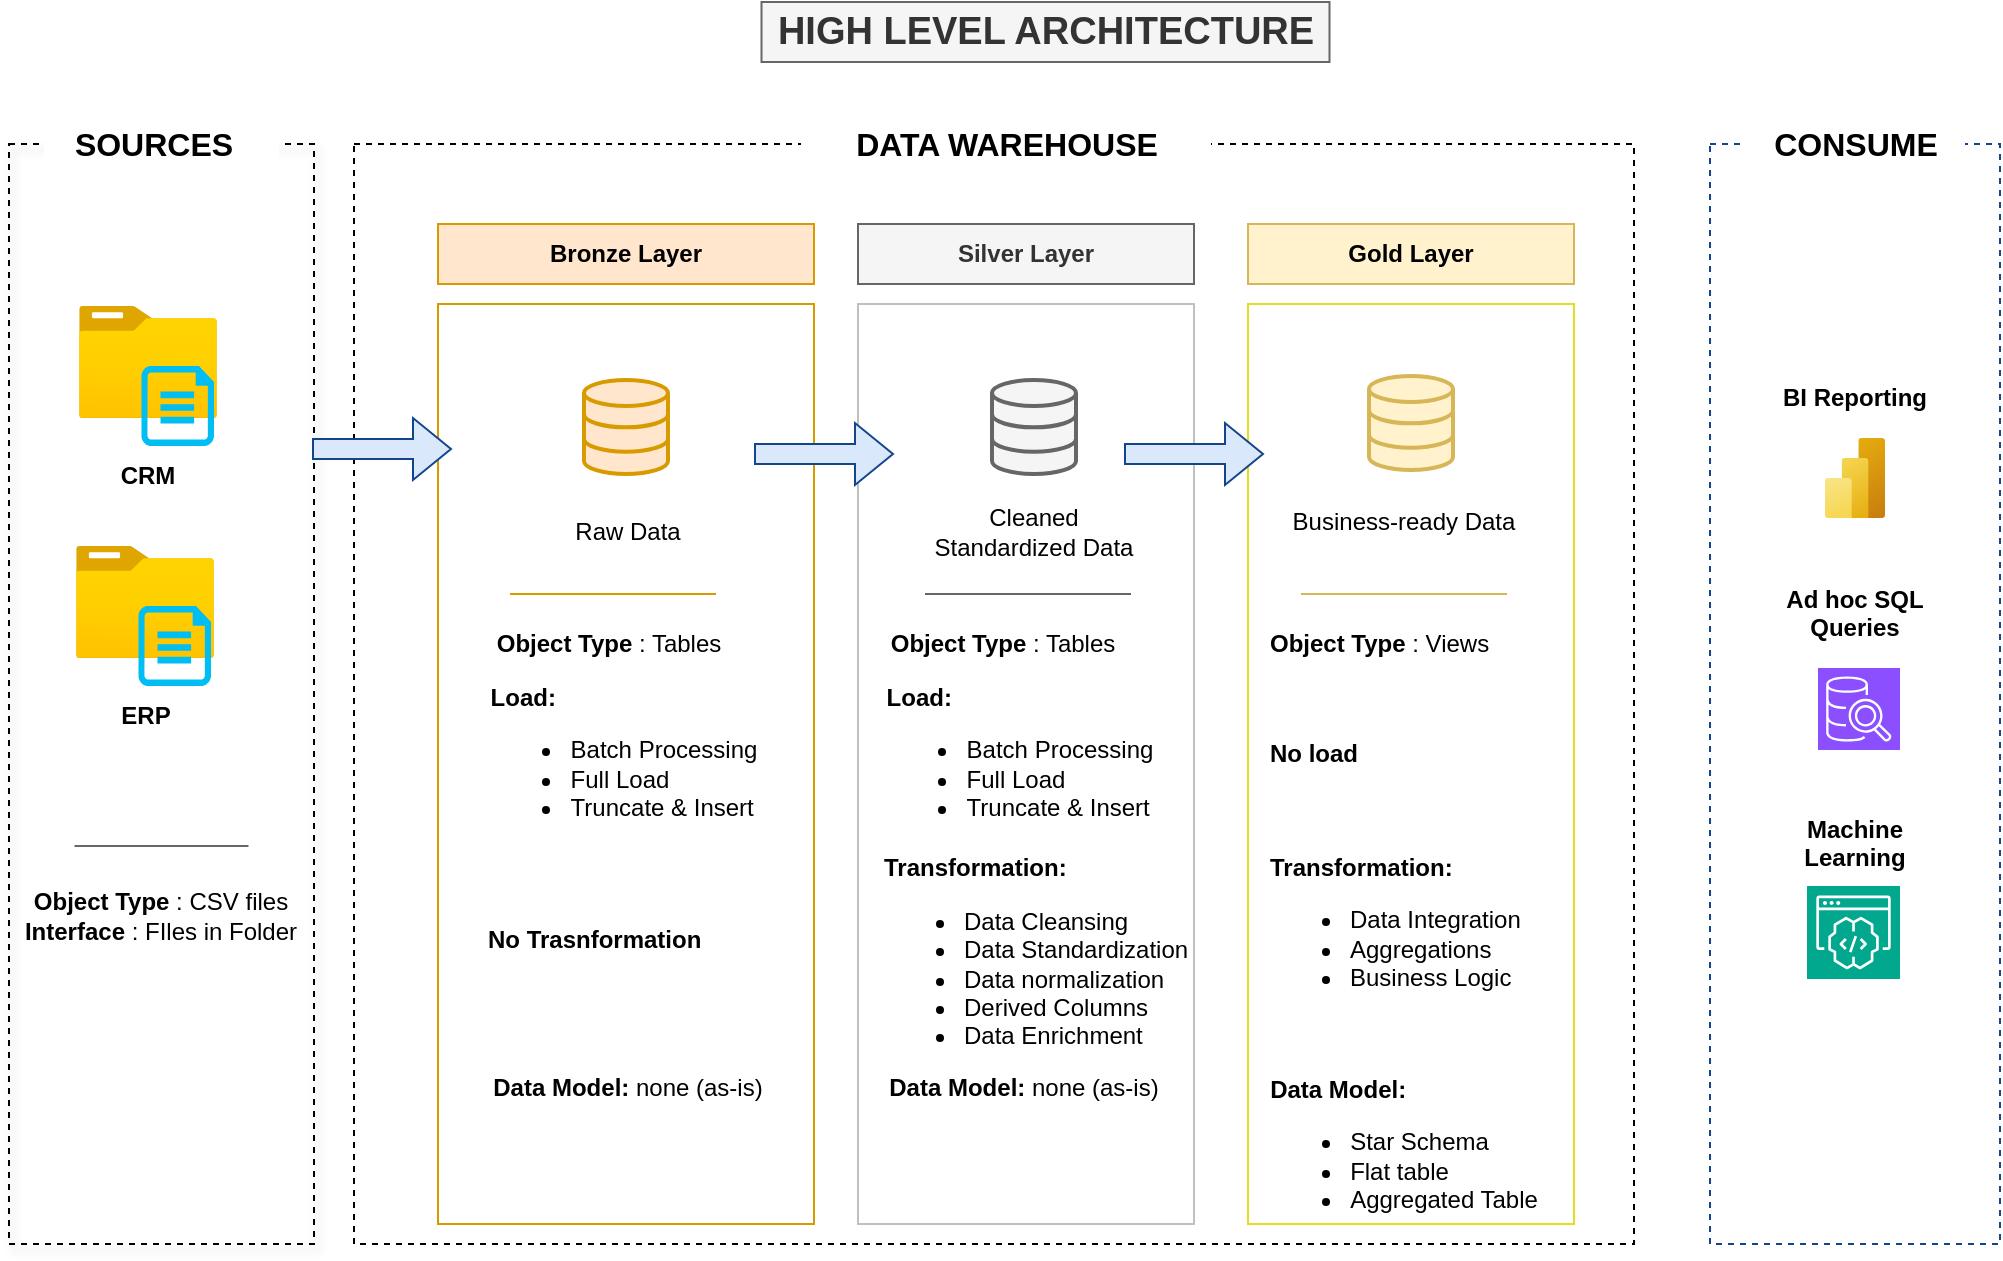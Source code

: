 <mxfile version="26.0.16">
  <diagram name="Pagina-1" id="roOoh9oYrR07lbzbnFVZ">
    <mxGraphModel dx="2046" dy="713" grid="0" gridSize="10" guides="1" tooltips="1" connect="1" arrows="1" fold="1" page="1" pageScale="1" pageWidth="827" pageHeight="1169" math="0" shadow="0">
      <root>
        <mxCell id="0" />
        <mxCell id="1" parent="0" />
        <mxCell id="YKLzdEYi-6vaBAHf7f2h-21" value="" style="rounded=0;whiteSpace=wrap;html=1;fillColor=none;dashed=1;shadow=1;" parent="1" vertex="1">
          <mxGeometry x="-155.5" y="100" width="152.5" height="550" as="geometry" />
        </mxCell>
        <mxCell id="YKLzdEYi-6vaBAHf7f2h-1" value="&lt;font style=&quot;font-size: 19px;&quot;&gt;&lt;b style=&quot;&quot;&gt;HIGH LEVEL ARCHITECTURE&lt;/b&gt;&lt;/font&gt;" style="text;html=1;align=center;verticalAlign=middle;whiteSpace=wrap;rounded=0;fillColor=#f5f5f5;fontColor=#333333;strokeColor=#666666;" parent="1" vertex="1">
          <mxGeometry x="220.75" y="29" width="284" height="30" as="geometry" />
        </mxCell>
        <mxCell id="YKLzdEYi-6vaBAHf7f2h-3" value="&lt;b&gt;&lt;font style=&quot;font-size: 16px;&quot;&gt;SOURCES&lt;/font&gt;&lt;/b&gt;" style="rounded=0;whiteSpace=wrap;html=1;strokeColor=none;" parent="1" vertex="1">
          <mxGeometry x="-130.5" y="80" width="110" height="40" as="geometry" />
        </mxCell>
        <mxCell id="YKLzdEYi-6vaBAHf7f2h-4" value="" style="rounded=0;whiteSpace=wrap;html=1;fillColor=none;dashed=1;" parent="1" vertex="1">
          <mxGeometry x="17" y="100" width="640" height="550" as="geometry" />
        </mxCell>
        <mxCell id="YKLzdEYi-6vaBAHf7f2h-5" value="&lt;b&gt;&lt;font style=&quot;font-size: 16px;&quot;&gt;DATA WAREHOUSE&lt;/font&gt;&lt;/b&gt;" style="rounded=0;whiteSpace=wrap;html=1;strokeColor=none;" parent="1" vertex="1">
          <mxGeometry x="240.5" y="80" width="205" height="40" as="geometry" />
        </mxCell>
        <mxCell id="YKLzdEYi-6vaBAHf7f2h-6" value="" style="rounded=0;whiteSpace=wrap;html=1;fillColor=none;dashed=1;strokeColor=light-dark(#13458b, #5c79a3);" parent="1" vertex="1">
          <mxGeometry x="695" y="100" width="145" height="550" as="geometry" />
        </mxCell>
        <mxCell id="YKLzdEYi-6vaBAHf7f2h-7" value="&lt;b&gt;&lt;font style=&quot;font-size: 16px;&quot;&gt;SOURCES&lt;/font&gt;&lt;/b&gt;" style="rounded=0;whiteSpace=wrap;html=1;strokeColor=none;shadow=0;" parent="1" vertex="1">
          <mxGeometry x="-138" y="80" width="110" height="40" as="geometry" />
        </mxCell>
        <mxCell id="YKLzdEYi-6vaBAHf7f2h-8" value="&lt;b&gt;&lt;font style=&quot;font-size: 16px;&quot;&gt;CONSUME&lt;/font&gt;&lt;/b&gt;" style="rounded=0;whiteSpace=wrap;html=1;strokeColor=none;" parent="1" vertex="1">
          <mxGeometry x="712.5" y="80" width="110" height="40" as="geometry" />
        </mxCell>
        <mxCell id="YKLzdEYi-6vaBAHf7f2h-9" value="&lt;b&gt;Bronze Layer&lt;/b&gt;" style="rounded=0;whiteSpace=wrap;html=1;fillColor=#ffe6cc;strokeColor=#d79b00;" parent="1" vertex="1">
          <mxGeometry x="59" y="140" width="188" height="30" as="geometry" />
        </mxCell>
        <mxCell id="YKLzdEYi-6vaBAHf7f2h-10" value="" style="rounded=0;whiteSpace=wrap;html=1;fillColor=none;strokeColor=#d79b00;" parent="1" vertex="1">
          <mxGeometry x="59" y="180" width="188" height="460" as="geometry" />
        </mxCell>
        <mxCell id="YKLzdEYi-6vaBAHf7f2h-11" value="&lt;b&gt;Silver Layer&lt;/b&gt;" style="rounded=0;whiteSpace=wrap;html=1;fillColor=#f5f5f5;strokeColor=#666666;fontColor=#333333;" parent="1" vertex="1">
          <mxGeometry x="269" y="140" width="168" height="30" as="geometry" />
        </mxCell>
        <mxCell id="YKLzdEYi-6vaBAHf7f2h-12" value="" style="rounded=0;whiteSpace=wrap;html=1;fillColor=none;strokeColor=#C0C0C0;" parent="1" vertex="1">
          <mxGeometry x="269" y="180" width="168" height="460" as="geometry" />
        </mxCell>
        <mxCell id="YKLzdEYi-6vaBAHf7f2h-13" value="&lt;b&gt;Gold Layer&lt;/b&gt;" style="rounded=0;whiteSpace=wrap;html=1;fillColor=#fff2cc;strokeColor=#d6b656;" parent="1" vertex="1">
          <mxGeometry x="464" y="140" width="163" height="30" as="geometry" />
        </mxCell>
        <mxCell id="YKLzdEYi-6vaBAHf7f2h-14" value="" style="rounded=0;whiteSpace=wrap;html=1;fillColor=none;strokeColor=light-dark(#e5de1f, #484848);" parent="1" vertex="1">
          <mxGeometry x="464" y="180" width="163" height="460" as="geometry" />
        </mxCell>
        <mxCell id="YKLzdEYi-6vaBAHf7f2h-17" value="" style="image;aspect=fixed;html=1;points=[];align=center;fontSize=12;image=img/lib/azure2/general/Folder_Blank.svg;" parent="1" vertex="1">
          <mxGeometry x="-120.5" y="181" width="69" height="56.0" as="geometry" />
        </mxCell>
        <mxCell id="YKLzdEYi-6vaBAHf7f2h-19" value="" style="verticalLabelPosition=bottom;html=1;verticalAlign=top;align=center;strokeColor=none;fillColor=#00BEF2;shape=mxgraph.azure.cloud_services_configuration_file;pointerEvents=1;" parent="1" vertex="1">
          <mxGeometry x="-89.25" y="211" width="36.25" height="40" as="geometry" />
        </mxCell>
        <mxCell id="YKLzdEYi-6vaBAHf7f2h-20" value="&lt;b&gt;CRM&lt;/b&gt;" style="text;html=1;align=center;verticalAlign=middle;whiteSpace=wrap;rounded=0;" parent="1" vertex="1">
          <mxGeometry x="-116" y="251" width="60" height="30" as="geometry" />
        </mxCell>
        <mxCell id="YKLzdEYi-6vaBAHf7f2h-22" value="" style="image;aspect=fixed;html=1;points=[];align=center;fontSize=12;image=img/lib/azure2/general/Folder_Blank.svg;" parent="1" vertex="1">
          <mxGeometry x="-122" y="301" width="69" height="56.0" as="geometry" />
        </mxCell>
        <mxCell id="YKLzdEYi-6vaBAHf7f2h-23" value="" style="verticalLabelPosition=bottom;html=1;verticalAlign=top;align=center;strokeColor=none;fillColor=#00BEF2;shape=mxgraph.azure.cloud_services_configuration_file;pointerEvents=1;" parent="1" vertex="1">
          <mxGeometry x="-90.75" y="331" width="36.25" height="40" as="geometry" />
        </mxCell>
        <mxCell id="YKLzdEYi-6vaBAHf7f2h-24" value="&lt;b&gt;ERP&lt;/b&gt;" style="text;html=1;align=center;verticalAlign=middle;whiteSpace=wrap;rounded=0;" parent="1" vertex="1">
          <mxGeometry x="-117.5" y="371" width="60" height="30" as="geometry" />
        </mxCell>
        <mxCell id="YKLzdEYi-6vaBAHf7f2h-25" value="" style="endArrow=none;html=1;rounded=0;fillColor=#f5f5f5;strokeColor=#666666;" parent="1" edge="1">
          <mxGeometry width="50" height="50" relative="1" as="geometry">
            <mxPoint x="-100.75" y="451" as="sourcePoint" />
            <mxPoint x="-35.75" y="451" as="targetPoint" />
            <Array as="points">
              <mxPoint x="-122.75" y="451" />
            </Array>
          </mxGeometry>
        </mxCell>
        <mxCell id="YKLzdEYi-6vaBAHf7f2h-26" value="&lt;b&gt;Object Type&lt;/b&gt; : CSV files&lt;div&gt;&lt;b&gt;Interface&lt;/b&gt; : FIles in Folder&lt;/div&gt;" style="text;html=1;align=center;verticalAlign=middle;whiteSpace=wrap;rounded=0;" parent="1" vertex="1">
          <mxGeometry x="-148.62" y="471" width="138.75" height="30" as="geometry" />
        </mxCell>
        <mxCell id="YKLzdEYi-6vaBAHf7f2h-29" value="" style="html=1;verticalLabelPosition=bottom;align=center;labelBackgroundColor=#ffffff;verticalAlign=top;strokeWidth=2;strokeColor=#d79b00;shadow=0;dashed=0;shape=mxgraph.ios7.icons.data;fillColor=#ffe6cc;" parent="1" vertex="1">
          <mxGeometry x="132" y="218" width="42" height="47" as="geometry" />
        </mxCell>
        <mxCell id="YKLzdEYi-6vaBAHf7f2h-30" value="" style="html=1;verticalLabelPosition=bottom;align=center;labelBackgroundColor=#ffffff;verticalAlign=top;strokeWidth=2;strokeColor=#666666;shadow=0;dashed=0;shape=mxgraph.ios7.icons.data;fillColor=#f5f5f5;fontColor=#333333;" parent="1" vertex="1">
          <mxGeometry x="336" y="218" width="42" height="47" as="geometry" />
        </mxCell>
        <mxCell id="YKLzdEYi-6vaBAHf7f2h-31" value="" style="html=1;verticalLabelPosition=bottom;align=center;labelBackgroundColor=#ffffff;verticalAlign=top;strokeWidth=2;strokeColor=#d6b656;shadow=0;dashed=0;shape=mxgraph.ios7.icons.data;fillColor=#fff2cc;" parent="1" vertex="1">
          <mxGeometry x="524.5" y="216" width="42" height="47" as="geometry" />
        </mxCell>
        <mxCell id="YKLzdEYi-6vaBAHf7f2h-34" value="" style="shape=flexArrow;endArrow=classic;html=1;rounded=0;fillColor=#dae8fc;strokeColor=light-dark(#13458b, #5c79a3);" parent="1" edge="1">
          <mxGeometry width="50" height="50" relative="1" as="geometry">
            <mxPoint x="-4" y="252.5" as="sourcePoint" />
            <mxPoint x="66" y="252.5" as="targetPoint" />
          </mxGeometry>
        </mxCell>
        <mxCell id="YKLzdEYi-6vaBAHf7f2h-36" value="" style="shape=flexArrow;endArrow=classic;html=1;rounded=0;fillColor=#dae8fc;strokeColor=light-dark(#13458b, #5c79a3);" parent="1" edge="1">
          <mxGeometry width="50" height="50" relative="1" as="geometry">
            <mxPoint x="217" y="255" as="sourcePoint" />
            <mxPoint x="287" y="255" as="targetPoint" />
          </mxGeometry>
        </mxCell>
        <mxCell id="YKLzdEYi-6vaBAHf7f2h-37" value="" style="shape=flexArrow;endArrow=classic;html=1;rounded=0;fillColor=#dae8fc;strokeColor=light-dark(#13458b, #5c79a3);" parent="1" edge="1">
          <mxGeometry width="50" height="50" relative="1" as="geometry">
            <mxPoint x="402" y="255" as="sourcePoint" />
            <mxPoint x="472" y="255" as="targetPoint" />
          </mxGeometry>
        </mxCell>
        <mxCell id="YKLzdEYi-6vaBAHf7f2h-38" value="Raw Data" style="text;html=1;align=center;verticalAlign=middle;whiteSpace=wrap;rounded=0;" parent="1" vertex="1">
          <mxGeometry x="124" y="281" width="60" height="25" as="geometry" />
        </mxCell>
        <mxCell id="YKLzdEYi-6vaBAHf7f2h-39" value="Cleaned Standardized Data" style="text;html=1;align=center;verticalAlign=middle;whiteSpace=wrap;rounded=0;" parent="1" vertex="1">
          <mxGeometry x="297" y="278.5" width="120" height="30" as="geometry" />
        </mxCell>
        <mxCell id="YKLzdEYi-6vaBAHf7f2h-40" value="Business-ready Data" style="text;html=1;align=center;verticalAlign=middle;whiteSpace=wrap;rounded=0;" parent="1" vertex="1">
          <mxGeometry x="482.38" y="276" width="120" height="25" as="geometry" />
        </mxCell>
        <mxCell id="YKLzdEYi-6vaBAHf7f2h-41" value="" style="endArrow=none;html=1;rounded=0;fillColor=#ffe6cc;strokeColor=#d79b00;" parent="1" edge="1">
          <mxGeometry width="50" height="50" relative="1" as="geometry">
            <mxPoint x="95" y="325" as="sourcePoint" />
            <mxPoint x="198" y="325" as="targetPoint" />
          </mxGeometry>
        </mxCell>
        <mxCell id="YKLzdEYi-6vaBAHf7f2h-42" value="" style="endArrow=none;html=1;rounded=0;fillColor=#f5f5f5;strokeColor=#666666;" parent="1" edge="1">
          <mxGeometry width="50" height="50" relative="1" as="geometry">
            <mxPoint x="302.5" y="325" as="sourcePoint" />
            <mxPoint x="405.5" y="325" as="targetPoint" />
          </mxGeometry>
        </mxCell>
        <mxCell id="YKLzdEYi-6vaBAHf7f2h-43" value="" style="endArrow=none;html=1;rounded=0;fillColor=#fff2cc;strokeColor=#d6b656;" parent="1" edge="1">
          <mxGeometry width="50" height="50" relative="1" as="geometry">
            <mxPoint x="490.5" y="325" as="sourcePoint" />
            <mxPoint x="593.5" y="325" as="targetPoint" />
          </mxGeometry>
        </mxCell>
        <mxCell id="YKLzdEYi-6vaBAHf7f2h-44" value="&lt;b&gt;Object Type&lt;/b&gt; : Tables" style="text;html=1;align=center;verticalAlign=middle;whiteSpace=wrap;rounded=0;" parent="1" vertex="1">
          <mxGeometry x="272" y="335" width="138.75" height="30" as="geometry" />
        </mxCell>
        <mxCell id="YKLzdEYi-6vaBAHf7f2h-45" value="&lt;div style=&quot;text-align: left;&quot;&gt;&lt;b style=&quot;color: light-dark(rgb(0, 0, 0), rgb(255, 255, 255)); background-color: transparent;&quot;&gt;Load:&lt;/b&gt;&lt;/div&gt;&lt;div&gt;&lt;ul&gt;&lt;li style=&quot;text-align: left;&quot;&gt;&lt;span style=&quot;background-color: transparent; color: light-dark(rgb(0, 0, 0), rgb(255, 255, 255));&quot;&gt;Batch Processing&lt;/span&gt;&lt;/li&gt;&lt;li style=&quot;text-align: left;&quot;&gt;&lt;span style=&quot;background-color: transparent; color: light-dark(rgb(0, 0, 0), rgb(255, 255, 255));&quot;&gt;Full Load&lt;/span&gt;&lt;/li&gt;&lt;li style=&quot;text-align: left;&quot;&gt;&lt;span style=&quot;background-color: transparent; color: light-dark(rgb(0, 0, 0), rgb(255, 255, 255));&quot;&gt;Truncate &amp;amp; Insert&lt;/span&gt;&lt;/li&gt;&lt;/ul&gt;&lt;/div&gt;" style="text;html=1;align=center;verticalAlign=middle;whiteSpace=wrap;rounded=0;" parent="1" vertex="1">
          <mxGeometry x="254.5" y="395" width="190" height="30" as="geometry" />
        </mxCell>
        <mxCell id="YKLzdEYi-6vaBAHf7f2h-46" value="&lt;b&gt;Transformation:&lt;/b&gt;&lt;div&gt;&lt;ul&gt;&lt;li&gt;&lt;span style=&quot;background-color: transparent; color: light-dark(rgb(0, 0, 0), rgb(255, 255, 255));&quot;&gt;Data Cleansing&lt;/span&gt;&lt;/li&gt;&lt;li&gt;&lt;span style=&quot;background-color: transparent; color: light-dark(rgb(0, 0, 0), rgb(255, 255, 255));&quot;&gt;Data Standardization&lt;/span&gt;&lt;/li&gt;&lt;li&gt;&lt;span style=&quot;background-color: transparent; color: light-dark(rgb(0, 0, 0), rgb(255, 255, 255));&quot;&gt;Data normalization&lt;/span&gt;&lt;/li&gt;&lt;li&gt;&lt;span style=&quot;background-color: transparent; color: light-dark(rgb(0, 0, 0), rgb(255, 255, 255));&quot;&gt;Derived Columns&lt;/span&gt;&lt;/li&gt;&lt;li&gt;&lt;span style=&quot;background-color: transparent; color: light-dark(rgb(0, 0, 0), rgb(255, 255, 255));&quot;&gt;Data Enrichment&lt;/span&gt;&lt;/li&gt;&lt;/ul&gt;&lt;/div&gt;" style="text;html=1;align=left;verticalAlign=middle;whiteSpace=wrap;rounded=0;" parent="1" vertex="1">
          <mxGeometry x="280" y="495" width="190" height="30" as="geometry" />
        </mxCell>
        <mxCell id="YKLzdEYi-6vaBAHf7f2h-47" value="&lt;div style=&quot;text-align: left;&quot;&gt;&lt;b style=&quot;color: light-dark(rgb(0, 0, 0), rgb(255, 255, 255)); background-color: transparent;&quot;&gt;Data Model: &lt;/b&gt;&lt;span style=&quot;color: light-dark(rgb(0, 0, 0), rgb(255, 255, 255)); background-color: transparent;&quot;&gt;none (as-is)&lt;/span&gt;&lt;/div&gt;" style="text;html=1;align=center;verticalAlign=middle;whiteSpace=wrap;rounded=0;" parent="1" vertex="1">
          <mxGeometry x="257" y="557" width="190" height="30" as="geometry" />
        </mxCell>
        <mxCell id="YKLzdEYi-6vaBAHf7f2h-50" value="&lt;b&gt;Object Type&lt;/b&gt; : Views" style="text;html=1;align=left;verticalAlign=middle;whiteSpace=wrap;rounded=0;" parent="1" vertex="1">
          <mxGeometry x="473" y="335" width="138.75" height="30" as="geometry" />
        </mxCell>
        <mxCell id="YKLzdEYi-6vaBAHf7f2h-51" value="&lt;b&gt;No load&lt;/b&gt;" style="text;html=1;align=left;verticalAlign=middle;whiteSpace=wrap;rounded=0;" parent="1" vertex="1">
          <mxGeometry x="473" y="390" width="138.75" height="30" as="geometry" />
        </mxCell>
        <mxCell id="YKLzdEYi-6vaBAHf7f2h-52" value="&lt;b&gt;Transformation:&lt;/b&gt;&lt;div&gt;&lt;ul&gt;&lt;li&gt;&lt;span style=&quot;background-color: transparent; color: light-dark(rgb(0, 0, 0), rgb(255, 255, 255));&quot;&gt;Data Integration&lt;/span&gt;&lt;/li&gt;&lt;li&gt;&lt;span style=&quot;background-color: transparent; color: light-dark(rgb(0, 0, 0), rgb(255, 255, 255));&quot;&gt;Aggregations&lt;/span&gt;&lt;/li&gt;&lt;li&gt;&lt;span style=&quot;background-color: transparent; color: light-dark(rgb(0, 0, 0), rgb(255, 255, 255));&quot;&gt;Business Logic&lt;/span&gt;&lt;/li&gt;&lt;/ul&gt;&lt;/div&gt;" style="text;html=1;align=left;verticalAlign=middle;whiteSpace=wrap;rounded=0;" parent="1" vertex="1">
          <mxGeometry x="473" y="480" width="190" height="30" as="geometry" />
        </mxCell>
        <mxCell id="YKLzdEYi-6vaBAHf7f2h-53" value="&lt;div style=&quot;text-align: left;&quot;&gt;&lt;b style=&quot;color: light-dark(rgb(0, 0, 0), rgb(255, 255, 255)); background-color: transparent;&quot;&gt;Data Model:&lt;/b&gt;&lt;/div&gt;&lt;div style=&quot;text-align: left;&quot;&gt;&lt;ul&gt;&lt;li&gt;Star Schema&lt;/li&gt;&lt;li&gt;Flat table&lt;/li&gt;&lt;li&gt;Aggregated Table&lt;/li&gt;&lt;/ul&gt;&lt;/div&gt;" style="text;html=1;align=center;verticalAlign=middle;whiteSpace=wrap;rounded=0;" parent="1" vertex="1">
          <mxGeometry x="447.38" y="591" width="190" height="30" as="geometry" />
        </mxCell>
        <mxCell id="YKLzdEYi-6vaBAHf7f2h-56" value="&lt;b&gt;BI Reporting&lt;/b&gt;&lt;div&gt;&lt;b&gt;&lt;br&gt;&lt;/b&gt;&lt;/div&gt;&lt;div&gt;&lt;b&gt;&lt;br&gt;&lt;/b&gt;&lt;/div&gt;&lt;div&gt;&lt;b&gt;&lt;br&gt;&lt;/b&gt;&lt;/div&gt;&lt;div&gt;&lt;b&gt;&lt;br&gt;&lt;/b&gt;&lt;/div&gt;&lt;div&gt;&lt;b&gt;&lt;br&gt;&lt;/b&gt;&lt;/div&gt;&lt;div&gt;&lt;b&gt;&lt;br&gt;&lt;/b&gt;&lt;/div&gt;&lt;div&gt;&lt;b&gt;Ad hoc SQL Queries&lt;/b&gt;&lt;/div&gt;&lt;div&gt;&lt;b&gt;&lt;br&gt;&lt;/b&gt;&lt;/div&gt;&lt;div&gt;&lt;b&gt;&lt;br&gt;&lt;/b&gt;&lt;/div&gt;&lt;div&gt;&lt;b&gt;&lt;br&gt;&lt;/b&gt;&lt;/div&gt;&lt;div&gt;&lt;b&gt;&lt;br&gt;&lt;/b&gt;&lt;/div&gt;&lt;div&gt;&lt;b&gt;&lt;br&gt;&lt;/b&gt;&lt;/div&gt;&lt;div&gt;&lt;b&gt;&lt;br&gt;&lt;/b&gt;&lt;/div&gt;&lt;div&gt;&lt;b&gt;Machine Learning&lt;/b&gt;&lt;/div&gt;" style="text;html=1;align=center;verticalAlign=middle;whiteSpace=wrap;rounded=0;" parent="1" vertex="1">
          <mxGeometry x="717.25" y="327" width="100.5" height="30" as="geometry" />
        </mxCell>
        <mxCell id="YKLzdEYi-6vaBAHf7f2h-58" value="&lt;b&gt;Object Type&lt;/b&gt; : Tables" style="text;html=1;align=center;verticalAlign=middle;whiteSpace=wrap;rounded=0;" parent="1" vertex="1">
          <mxGeometry x="74.5" y="335" width="138.75" height="30" as="geometry" />
        </mxCell>
        <mxCell id="YKLzdEYi-6vaBAHf7f2h-59" value="&lt;div style=&quot;text-align: left;&quot;&gt;&lt;b style=&quot;color: light-dark(rgb(0, 0, 0), rgb(255, 255, 255)); background-color: transparent;&quot;&gt;Load:&lt;/b&gt;&lt;/div&gt;&lt;div&gt;&lt;ul&gt;&lt;li style=&quot;text-align: left;&quot;&gt;&lt;span style=&quot;background-color: transparent; color: light-dark(rgb(0, 0, 0), rgb(255, 255, 255));&quot;&gt;Batch Processing&lt;/span&gt;&lt;/li&gt;&lt;li style=&quot;text-align: left;&quot;&gt;&lt;span style=&quot;background-color: transparent; color: light-dark(rgb(0, 0, 0), rgb(255, 255, 255));&quot;&gt;Full Load&lt;/span&gt;&lt;/li&gt;&lt;li style=&quot;text-align: left;&quot;&gt;&lt;span style=&quot;background-color: transparent; color: light-dark(rgb(0, 0, 0), rgb(255, 255, 255));&quot;&gt;Truncate &amp;amp; Insert&lt;/span&gt;&lt;/li&gt;&lt;/ul&gt;&lt;/div&gt;" style="text;html=1;align=center;verticalAlign=middle;whiteSpace=wrap;rounded=0;" parent="1" vertex="1">
          <mxGeometry x="57" y="395" width="190" height="30" as="geometry" />
        </mxCell>
        <mxCell id="YKLzdEYi-6vaBAHf7f2h-60" value="&lt;b&gt;No Trasnformation&lt;/b&gt;" style="text;html=1;align=left;verticalAlign=middle;whiteSpace=wrap;rounded=0;" parent="1" vertex="1">
          <mxGeometry x="82" y="483" width="138.75" height="30" as="geometry" />
        </mxCell>
        <mxCell id="YKLzdEYi-6vaBAHf7f2h-61" value="&lt;div style=&quot;text-align: left;&quot;&gt;&lt;b style=&quot;color: light-dark(rgb(0, 0, 0), rgb(255, 255, 255)); background-color: transparent;&quot;&gt;Data Model: &lt;/b&gt;&lt;span style=&quot;color: light-dark(rgb(0, 0, 0), rgb(255, 255, 255)); background-color: transparent;&quot;&gt;none (as-is)&lt;/span&gt;&lt;/div&gt;" style="text;html=1;align=center;verticalAlign=middle;whiteSpace=wrap;rounded=0;" parent="1" vertex="1">
          <mxGeometry x="59" y="557" width="190" height="30" as="geometry" />
        </mxCell>
        <mxCell id="YKLzdEYi-6vaBAHf7f2h-62" value="" style="image;aspect=fixed;html=1;points=[];align=center;fontSize=12;image=img/lib/azure2/analytics/Power_BI_Embedded.svg;" parent="1" vertex="1">
          <mxGeometry x="752.5" y="247" width="30" height="40" as="geometry" />
        </mxCell>
        <mxCell id="YKLzdEYi-6vaBAHf7f2h-63" value="" style="sketch=0;points=[[0,0,0],[0.25,0,0],[0.5,0,0],[0.75,0,0],[1,0,0],[0,1,0],[0.25,1,0],[0.5,1,0],[0.75,1,0],[1,1,0],[0,0.25,0],[0,0.5,0],[0,0.75,0],[1,0.25,0],[1,0.5,0],[1,0.75,0]];outlineConnect=0;fontColor=#232F3E;fillColor=#8C4FFF;strokeColor=#ffffff;dashed=0;verticalLabelPosition=bottom;verticalAlign=top;align=center;html=1;fontSize=12;fontStyle=0;aspect=fixed;shape=mxgraph.aws4.resourceIcon;resIcon=mxgraph.aws4.sql_workbench;" parent="1" vertex="1">
          <mxGeometry x="749" y="362" width="41" height="41" as="geometry" />
        </mxCell>
        <mxCell id="YKLzdEYi-6vaBAHf7f2h-64" value="" style="sketch=0;points=[[0,0,0],[0.25,0,0],[0.5,0,0],[0.75,0,0],[1,0,0],[0,1,0],[0.25,1,0],[0.5,1,0],[0.75,1,0],[1,1,0],[0,0.25,0],[0,0.5,0],[0,0.75,0],[1,0.25,0],[1,0.5,0],[1,0.75,0]];outlineConnect=0;fontColor=#232F3E;fillColor=#01A88D;strokeColor=#ffffff;dashed=0;verticalLabelPosition=bottom;verticalAlign=top;align=center;html=1;fontSize=12;fontStyle=0;aspect=fixed;shape=mxgraph.aws4.resourceIcon;resIcon=mxgraph.aws4.codewhisperer;" parent="1" vertex="1">
          <mxGeometry x="743.5" y="471" width="46.5" height="46.5" as="geometry" />
        </mxCell>
        <mxCell id="YKLzdEYi-6vaBAHf7f2h-66" value="" style="shape=image;verticalLabelPosition=bottom;labelBackgroundColor=default;verticalAlign=top;aspect=fixed;imageAspect=0;image=https://cdn-icons-png.flaticon.com/512/5968/5968364.png;" parent="1" vertex="1">
          <mxGeometry x="37" y="80" width="50" height="50" as="geometry" />
        </mxCell>
      </root>
    </mxGraphModel>
  </diagram>
</mxfile>
